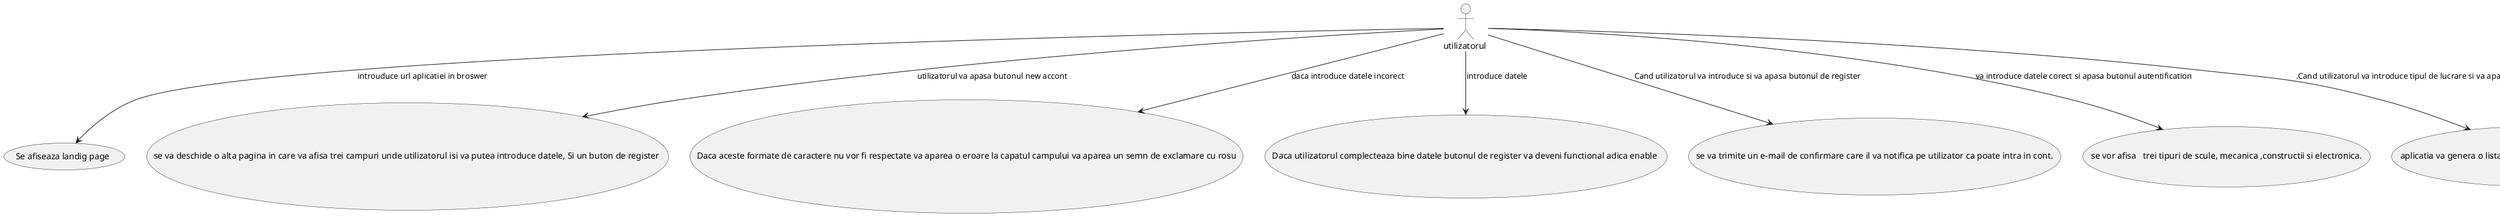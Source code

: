 
@startuml
:utilizatorul : -->(Se afiseaza landig page):introuduce url aplicatiei in broswer
:utilizatorul :-->(se va deschide o alta pagina in care va afisa trei campuri unde utilizatorul isi va putea introduce datele, Si un buton de register ):utilizatorul va apasa butonul new accont
:utilizatorul :-->(Daca aceste formate de caractere nu vor fi respectate va aparea o eroare la capatul campului va aparea un semn de exclamare cu rosu):daca introduce datele incorect
:utilizatorul :-->(Daca utilizatorul complecteaza bine datele butonul de register va deveni functional adica enable ):introduce datele
:utilizatorul :-->(se va trimite un e-mail de confirmare care il va notifica pe utilizator ca poate intra in cont.):Cand utilizatorul va introduce si va apasa butonul de register
:utilizatorul :-->(se vor afisa   trei tipuri de scule, mecanica ,constructii si electronica.):va introduce datele corect si apasa butonul autentification
:utilizatorul :-->(aplicatia va genera o lista posibila specifica pentru tipul de lucrare ):.Cand utilizatorul va introduce tipul de lucrare si va apasa pe butonul de serch
@enduml